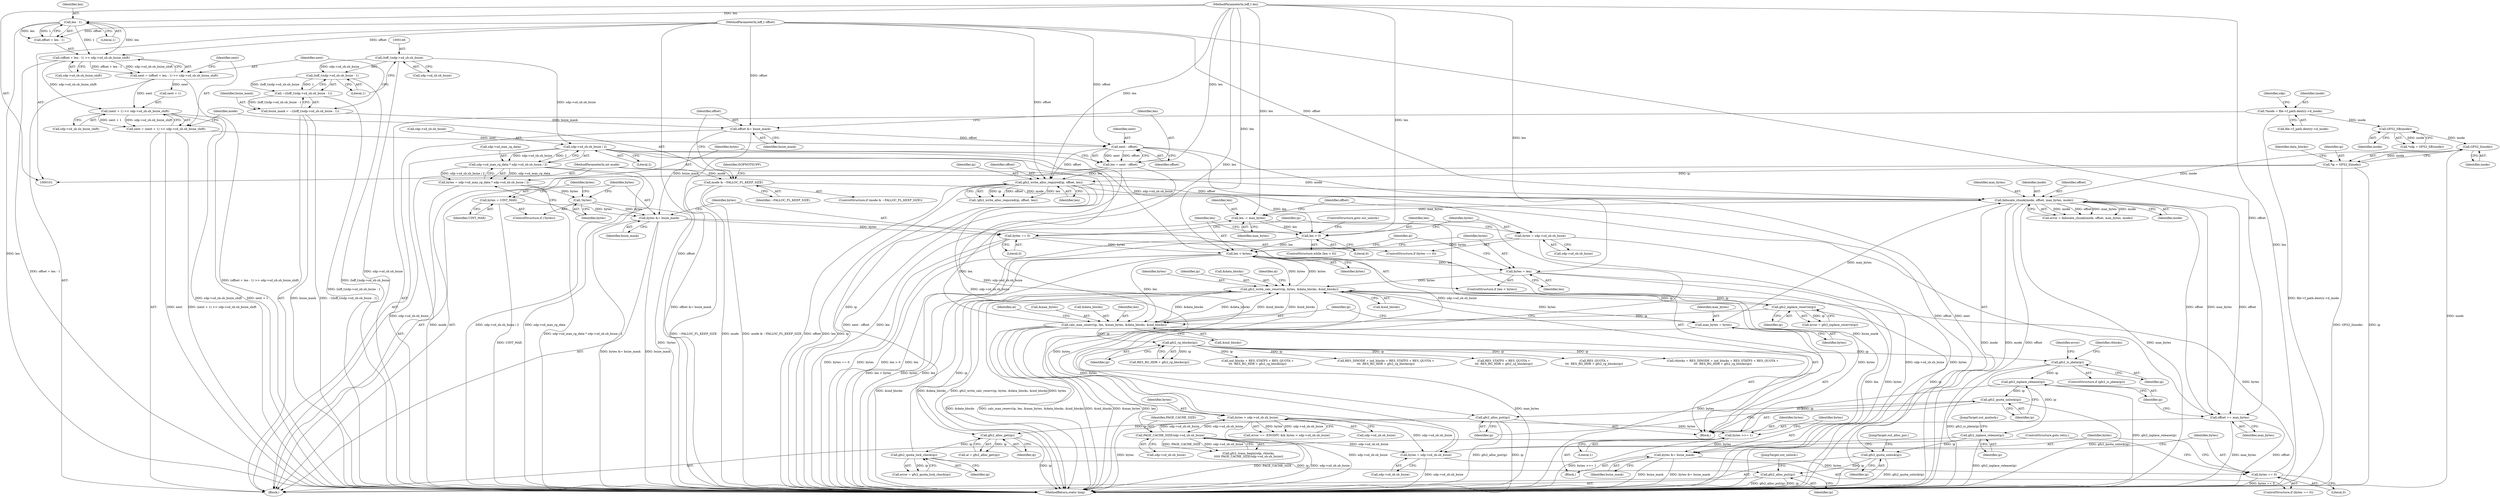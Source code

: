 digraph "0_linux_64dd153c83743af81f20924c6343652d731eeecb_2@pointer" {
"1000430" [label="(Call,gfs2_alloc_put(ip))"];
"1000427" [label="(Call,gfs2_quota_unlock(ip))"];
"1000303" [label="(Call,gfs2_inplace_reserve(ip))"];
"1000287" [label="(Call,gfs2_write_calc_reserv(ip, bytes, &data_blocks, &ind_blocks))"];
"1000281" [label="(Call,gfs2_quota_lock_check(ip))"];
"1000268" [label="(Call,gfs2_alloc_get(ip))"];
"1000420" [label="(Call,gfs2_alloc_put(ip))"];
"1000418" [label="(Call,gfs2_quota_unlock(ip))"];
"1000416" [label="(Call,gfs2_inplace_release(ip))"];
"1000375" [label="(Call,gfs2_is_jdata(ip))"];
"1000372" [label="(Call,gfs2_rg_blocks(ip))"];
"1000344" [label="(Call,calc_max_reserv(ip, len, &max_bytes, &data_blocks, &ind_blocks))"];
"1000260" [label="(Call,len < bytes)"];
"1000255" [label="(Call,len > 0)"];
"1000410" [label="(Call,len -= max_bytes)"];
"1000400" [label="(Call,fallocate_chunk(inode, offset, max_bytes, mode))"];
"1000125" [label="(Call,GFS2_I(inode))"];
"1000120" [label="(Call,GFS2_SB(inode))"];
"1000108" [label="(Call,*inode = file->f_path.dentry->d_inode)"];
"1000249" [label="(Call,gfs2_write_alloc_required(ip, offset, len))"];
"1000123" [label="(Call,*ip = GFS2_I(inode))"];
"1000190" [label="(Call,next - offset)"];
"1000167" [label="(Call,next = (next + 1) << sdp->sd_sb.sb_bsize_shift)"];
"1000169" [label="(Call,(next + 1) << sdp->sd_sb.sb_bsize_shift)"];
"1000154" [label="(Call,next = (offset + len - 1) >> sdp->sd_sb.sb_bsize_shift)"];
"1000156" [label="(Call,(offset + len - 1) >> sdp->sd_sb.sb_bsize_shift)"];
"1000104" [label="(MethodParameterIn,loff_t offset)"];
"1000159" [label="(Call,len - 1)"];
"1000105" [label="(MethodParameterIn,loff_t len)"];
"1000185" [label="(Call,offset &= bsize_mask)"];
"1000141" [label="(Call,bsize_mask = ~((loff_t)sdp->sd_sb.sb_bsize - 1))"];
"1000143" [label="(Call,~((loff_t)sdp->sd_sb.sb_bsize - 1))"];
"1000144" [label="(Call,(loff_t)sdp->sd_sb.sb_bsize - 1)"];
"1000145" [label="(Call,(loff_t)sdp->sd_sb.sb_bsize)"];
"1000188" [label="(Call,len = next - offset)"];
"1000413" [label="(Call,offset += max_bytes)"];
"1000341" [label="(Call,max_bytes = bytes)"];
"1000179" [label="(Call,mode & ~FALLOC_FL_KEEP_SIZE)"];
"1000103" [label="(MethodParameterIn,int mode)"];
"1000216" [label="(Call,bytes == 0)"];
"1000212" [label="(Call,bytes &= bsize_mask)"];
"1000209" [label="(Call,bytes = UINT_MAX)"];
"1000207" [label="(Call,!bytes)"];
"1000193" [label="(Call,bytes = sdp->sd_max_rg_data * sdp->sd_sb.sb_bsize / 2)"];
"1000195" [label="(Call,sdp->sd_max_rg_data * sdp->sd_sb.sb_bsize / 2)"];
"1000199" [label="(Call,sdp->sd_sb.sb_bsize / 2)"];
"1000219" [label="(Call,bytes = sdp->sd_sb.sb_bsize)"];
"1000332" [label="(Call,bytes = sdp->sd_sb.sb_bsize)"];
"1000314" [label="(Call,bytes > sdp->sd_sb.sb_bsize)"];
"1000388" [label="(Call,PAGE_CACHE_SIZE/sdp->sd_sb.sb_bsize)"];
"1000263" [label="(Call,bytes = len)"];
"1000329" [label="(Call,bytes == 0)"];
"1000325" [label="(Call,bytes &= bsize_mask)"];
"1000322" [label="(Call,bytes >>= 1)"];
"1000424" [label="(Call,gfs2_inplace_release(ip))"];
"1000254" [label="(ControlStructure,while (len > 0))"];
"1000269" [label="(Identifier,ip)"];
"1000355" [label="(Identifier,al)"];
"1000321" [label="(Block,)"];
"1000170" [label="(Call,next + 1)"];
"1000200" [label="(Call,sdp->sd_sb.sb_bsize)"];
"1000332" [label="(Call,bytes = sdp->sd_sb.sb_bsize)"];
"1000347" [label="(Call,&max_bytes)"];
"1000314" [label="(Call,bytes > sdp->sd_sb.sb_bsize)"];
"1000322" [label="(Call,bytes >>= 1)"];
"1000256" [label="(Identifier,len)"];
"1000118" [label="(Call,*sdp = GFS2_SB(inode))"];
"1000432" [label="(JumpTarget,out_unlock:)"];
"1000266" [label="(Call,al = gfs2_alloc_get(ip))"];
"1000152" [label="(Literal,1)"];
"1000147" [label="(Call,sdp->sd_sb.sb_bsize)"];
"1000207" [label="(Call,!bytes)"];
"1000108" [label="(Call,*inode = file->f_path.dentry->d_inode)"];
"1000249" [label="(Call,gfs2_write_alloc_required(ip, offset, len))"];
"1000262" [label="(Identifier,bytes)"];
"1000344" [label="(Call,calc_max_reserv(ip, len, &max_bytes, &data_blocks, &ind_blocks))"];
"1000404" [label="(Identifier,mode)"];
"1000210" [label="(Identifier,bytes)"];
"1000331" [label="(Literal,0)"];
"1000178" [label="(ControlStructure,if (mode & ~FALLOC_FL_KEEP_SIZE))"];
"1000413" [label="(Call,offset += max_bytes)"];
"1000199" [label="(Call,sdp->sd_sb.sb_bsize / 2)"];
"1000129" [label="(Identifier,data_blocks)"];
"1000289" [label="(Identifier,bytes)"];
"1000212" [label="(Call,bytes &= bsize_mask)"];
"1000188" [label="(Call,len = next - offset)"];
"1000410" [label="(Call,len -= max_bytes)"];
"1000123" [label="(Call,*ip = GFS2_I(inode))"];
"1000370" [label="(Call,RES_RG_HDR + gfs2_rg_blocks(ip))"];
"1000157" [label="(Call,offset + len - 1)"];
"1000161" [label="(Literal,1)"];
"1000228" [label="(Identifier,ip)"];
"1000259" [label="(ControlStructure,if (len < bytes))"];
"1000309" [label="(Call,error == -ENOSPC && bytes > sdp->sd_sb.sb_bsize)"];
"1000422" [label="(ControlStructure,goto out_unlock;)"];
"1000333" [label="(Identifier,bytes)"];
"1000120" [label="(Call,GFS2_SB(inode))"];
"1000124" [label="(Identifier,ip)"];
"1000257" [label="(Literal,0)"];
"1000424" [label="(Call,gfs2_inplace_release(ip))"];
"1000316" [label="(Call,sdp->sd_sb.sb_bsize)"];
"1000343" [label="(Identifier,bytes)"];
"1000292" [label="(Call,&ind_blocks)"];
"1000219" [label="(Call,bytes = sdp->sd_sb.sb_bsize)"];
"1000328" [label="(ControlStructure,if (bytes == 0))"];
"1000323" [label="(Identifier,bytes)"];
"1000195" [label="(Call,sdp->sd_max_rg_data * sdp->sd_sb.sb_bsize / 2)"];
"1000403" [label="(Identifier,max_bytes)"];
"1000179" [label="(Call,mode & ~FALLOC_FL_KEEP_SIZE)"];
"1000329" [label="(Call,bytes == 0)"];
"1000180" [label="(Identifier,mode)"];
"1000144" [label="(Call,(loff_t)sdp->sd_sb.sb_bsize - 1)"];
"1000446" [label="(MethodReturn,static long)"];
"1000125" [label="(Call,GFS2_I(inode))"];
"1000303" [label="(Call,gfs2_inplace_reserve(ip))"];
"1000173" [label="(Call,sdp->sd_sb.sb_bsize_shift)"];
"1000325" [label="(Call,bytes &= bsize_mask)"];
"1000398" [label="(Call,error = fallocate_chunk(inode, offset, max_bytes, mode))"];
"1000205" [label="(Literal,2)"];
"1000419" [label="(Identifier,ip)"];
"1000287" [label="(Call,gfs2_write_calc_reserv(ip, bytes, &data_blocks, &ind_blocks))"];
"1000429" [label="(JumpTarget,out_alloc_put:)"];
"1000264" [label="(Identifier,bytes)"];
"1000190" [label="(Call,next - offset)"];
"1000334" [label="(Call,sdp->sd_sb.sb_bsize)"];
"1000261" [label="(Identifier,len)"];
"1000162" [label="(Call,sdp->sd_sb.sb_bsize_shift)"];
"1000304" [label="(Identifier,ip)"];
"1000143" [label="(Call,~((loff_t)sdp->sd_sb.sb_bsize - 1))"];
"1000216" [label="(Call,bytes == 0)"];
"1000430" [label="(Call,gfs2_alloc_put(ip))"];
"1000184" [label="(Identifier,EOPNOTSUPP)"];
"1000141" [label="(Call,bsize_mask = ~((loff_t)sdp->sd_sb.sb_bsize - 1))"];
"1000250" [label="(Identifier,ip)"];
"1000376" [label="(Identifier,ip)"];
"1000268" [label="(Call,gfs2_alloc_get(ip))"];
"1000191" [label="(Identifier,next)"];
"1000106" [label="(Block,)"];
"1000301" [label="(Call,error = gfs2_inplace_reserve(ip))"];
"1000389" [label="(Identifier,PAGE_CACHE_SIZE)"];
"1000260" [label="(Call,len < bytes)"];
"1000345" [label="(Identifier,ip)"];
"1000288" [label="(Identifier,ip)"];
"1000251" [label="(Identifier,offset)"];
"1000414" [label="(Identifier,offset)"];
"1000126" [label="(Identifier,inode)"];
"1000324" [label="(Literal,1)"];
"1000375" [label="(Call,gfs2_is_jdata(ip))"];
"1000192" [label="(Identifier,offset)"];
"1000213" [label="(Identifier,bytes)"];
"1000385" [label="(Call,gfs2_trans_begin(sdp, rblocks,\n\t\t\t\t\t PAGE_CACHE_SIZE/sdp->sd_sb.sb_bsize))"];
"1000426" [label="(JumpTarget,out_qunlock:)"];
"1000418" [label="(Call,gfs2_quota_unlock(ip))"];
"1000364" [label="(Call,ind_blocks + RES_STATFS + RES_QUOTA +\n\t\t\t  RES_RG_HDR + gfs2_rg_blocks(ip))"];
"1000154" [label="(Call,next = (offset + len - 1) >> sdp->sd_sb.sb_bsize_shift)"];
"1000103" [label="(MethodParameterIn,int mode)"];
"1000186" [label="(Identifier,offset)"];
"1000109" [label="(Identifier,inode)"];
"1000208" [label="(Identifier,bytes)"];
"1000110" [label="(Call,file->f_path.dentry->d_inode)"];
"1000362" [label="(Call,RES_DINODE + ind_blocks + RES_STATFS + RES_QUOTA +\n\t\t\t  RES_RG_HDR + gfs2_rg_blocks(ip))"];
"1000400" [label="(Call,fallocate_chunk(inode, offset, max_bytes, mode))"];
"1000193" [label="(Call,bytes = sdp->sd_max_rg_data * sdp->sd_sb.sb_bsize / 2)"];
"1000366" [label="(Call,RES_STATFS + RES_QUOTA +\n\t\t\t  RES_RG_HDR + gfs2_rg_blocks(ip))"];
"1000315" [label="(Identifier,bytes)"];
"1000215" [label="(ControlStructure,if (bytes == 0))"];
"1000330" [label="(Identifier,bytes)"];
"1000411" [label="(Identifier,len)"];
"1000326" [label="(Identifier,bytes)"];
"1000267" [label="(Identifier,al)"];
"1000368" [label="(Call,RES_QUOTA +\n\t\t\t  RES_RG_HDR + gfs2_rg_blocks(ip))"];
"1000339" [label="(ControlStructure,goto retry;)"];
"1000167" [label="(Call,next = (next + 1) << sdp->sd_sb.sb_bsize_shift)"];
"1000121" [label="(Identifier,inode)"];
"1000217" [label="(Identifier,bytes)"];
"1000351" [label="(Call,&ind_blocks)"];
"1000185" [label="(Call,offset &= bsize_mask)"];
"1000412" [label="(Identifier,max_bytes)"];
"1000417" [label="(Identifier,ip)"];
"1000360" [label="(Call,rblocks = RES_DINODE + ind_blocks + RES_STATFS + RES_QUOTA +\n\t\t\t  RES_RG_HDR + gfs2_rg_blocks(ip))"];
"1000265" [label="(Identifier,len)"];
"1000420" [label="(Call,gfs2_alloc_put(ip))"];
"1000155" [label="(Identifier,next)"];
"1000341" [label="(Call,max_bytes = bytes)"];
"1000431" [label="(Identifier,ip)"];
"1000384" [label="(Identifier,error)"];
"1000220" [label="(Identifier,bytes)"];
"1000189" [label="(Identifier,len)"];
"1000168" [label="(Identifier,next)"];
"1000390" [label="(Call,sdp->sd_sb.sb_bsize)"];
"1000258" [label="(Block,)"];
"1000290" [label="(Call,&data_blocks)"];
"1000349" [label="(Call,&data_blocks)"];
"1000346" [label="(Identifier,len)"];
"1000281" [label="(Call,gfs2_quota_lock_check(ip))"];
"1000428" [label="(Identifier,ip)"];
"1000401" [label="(Identifier,inode)"];
"1000373" [label="(Identifier,ip)"];
"1000169" [label="(Call,(next + 1) << sdp->sd_sb.sb_bsize_shift)"];
"1000296" [label="(Identifier,al)"];
"1000263" [label="(Call,bytes = len)"];
"1000415" [label="(Identifier,max_bytes)"];
"1000194" [label="(Identifier,bytes)"];
"1000388" [label="(Call,PAGE_CACHE_SIZE/sdp->sd_sb.sb_bsize)"];
"1000218" [label="(Literal,0)"];
"1000214" [label="(Identifier,bsize_mask)"];
"1000327" [label="(Identifier,bsize_mask)"];
"1000206" [label="(ControlStructure,if (!bytes))"];
"1000160" [label="(Identifier,len)"];
"1000187" [label="(Identifier,bsize_mask)"];
"1000248" [label="(Call,!gfs2_write_alloc_required(ip, offset, len))"];
"1000252" [label="(Identifier,len)"];
"1000279" [label="(Call,error = gfs2_quota_lock_check(ip))"];
"1000221" [label="(Call,sdp->sd_sb.sb_bsize)"];
"1000427" [label="(Call,gfs2_quota_unlock(ip))"];
"1000209" [label="(Call,bytes = UINT_MAX)"];
"1000425" [label="(Identifier,ip)"];
"1000342" [label="(Identifier,max_bytes)"];
"1000181" [label="(Identifier,~FALLOC_FL_KEEP_SIZE)"];
"1000374" [label="(ControlStructure,if (gfs2_is_jdata(ip)))"];
"1000372" [label="(Call,gfs2_rg_blocks(ip))"];
"1000416" [label="(Call,gfs2_inplace_release(ip))"];
"1000402" [label="(Identifier,offset)"];
"1000142" [label="(Identifier,bsize_mask)"];
"1000282" [label="(Identifier,ip)"];
"1000105" [label="(MethodParameterIn,loff_t len)"];
"1000104" [label="(MethodParameterIn,loff_t offset)"];
"1000156" [label="(Call,(offset + len - 1) >> sdp->sd_sb.sb_bsize_shift)"];
"1000378" [label="(Identifier,rblocks)"];
"1000421" [label="(Identifier,ip)"];
"1000196" [label="(Call,sdp->sd_max_rg_data)"];
"1000255" [label="(Call,len > 0)"];
"1000159" [label="(Call,len - 1)"];
"1000119" [label="(Identifier,sdp)"];
"1000211" [label="(Identifier,UINT_MAX)"];
"1000145" [label="(Call,(loff_t)sdp->sd_sb.sb_bsize)"];
"1000430" -> "1000106"  [label="AST: "];
"1000430" -> "1000431"  [label="CFG: "];
"1000431" -> "1000430"  [label="AST: "];
"1000432" -> "1000430"  [label="CFG: "];
"1000430" -> "1000446"  [label="DDG: ip"];
"1000430" -> "1000446"  [label="DDG: gfs2_alloc_put(ip)"];
"1000427" -> "1000430"  [label="DDG: ip"];
"1000281" -> "1000430"  [label="DDG: ip"];
"1000427" -> "1000106"  [label="AST: "];
"1000427" -> "1000428"  [label="CFG: "];
"1000428" -> "1000427"  [label="AST: "];
"1000429" -> "1000427"  [label="CFG: "];
"1000427" -> "1000446"  [label="DDG: gfs2_quota_unlock(ip)"];
"1000303" -> "1000427"  [label="DDG: ip"];
"1000424" -> "1000427"  [label="DDG: ip"];
"1000303" -> "1000301"  [label="AST: "];
"1000303" -> "1000304"  [label="CFG: "];
"1000304" -> "1000303"  [label="AST: "];
"1000301" -> "1000303"  [label="CFG: "];
"1000303" -> "1000287"  [label="DDG: ip"];
"1000303" -> "1000301"  [label="DDG: ip"];
"1000287" -> "1000303"  [label="DDG: ip"];
"1000303" -> "1000344"  [label="DDG: ip"];
"1000287" -> "1000258"  [label="AST: "];
"1000287" -> "1000292"  [label="CFG: "];
"1000288" -> "1000287"  [label="AST: "];
"1000289" -> "1000287"  [label="AST: "];
"1000290" -> "1000287"  [label="AST: "];
"1000292" -> "1000287"  [label="AST: "];
"1000296" -> "1000287"  [label="CFG: "];
"1000287" -> "1000446"  [label="DDG: &ind_blocks"];
"1000287" -> "1000446"  [label="DDG: &data_blocks"];
"1000287" -> "1000446"  [label="DDG: gfs2_write_calc_reserv(ip, bytes, &data_blocks, &ind_blocks)"];
"1000287" -> "1000446"  [label="DDG: bytes"];
"1000287" -> "1000260"  [label="DDG: bytes"];
"1000281" -> "1000287"  [label="DDG: ip"];
"1000332" -> "1000287"  [label="DDG: bytes"];
"1000263" -> "1000287"  [label="DDG: bytes"];
"1000329" -> "1000287"  [label="DDG: bytes"];
"1000260" -> "1000287"  [label="DDG: bytes"];
"1000344" -> "1000287"  [label="DDG: &data_blocks"];
"1000344" -> "1000287"  [label="DDG: &ind_blocks"];
"1000287" -> "1000314"  [label="DDG: bytes"];
"1000287" -> "1000322"  [label="DDG: bytes"];
"1000287" -> "1000341"  [label="DDG: bytes"];
"1000287" -> "1000344"  [label="DDG: &data_blocks"];
"1000287" -> "1000344"  [label="DDG: &ind_blocks"];
"1000281" -> "1000279"  [label="AST: "];
"1000281" -> "1000282"  [label="CFG: "];
"1000282" -> "1000281"  [label="AST: "];
"1000279" -> "1000281"  [label="CFG: "];
"1000281" -> "1000279"  [label="DDG: ip"];
"1000268" -> "1000281"  [label="DDG: ip"];
"1000268" -> "1000266"  [label="AST: "];
"1000268" -> "1000269"  [label="CFG: "];
"1000269" -> "1000268"  [label="AST: "];
"1000266" -> "1000268"  [label="CFG: "];
"1000268" -> "1000446"  [label="DDG: ip"];
"1000268" -> "1000266"  [label="DDG: ip"];
"1000420" -> "1000268"  [label="DDG: ip"];
"1000249" -> "1000268"  [label="DDG: ip"];
"1000420" -> "1000258"  [label="AST: "];
"1000420" -> "1000421"  [label="CFG: "];
"1000421" -> "1000420"  [label="AST: "];
"1000256" -> "1000420"  [label="CFG: "];
"1000420" -> "1000446"  [label="DDG: gfs2_alloc_put(ip)"];
"1000420" -> "1000446"  [label="DDG: ip"];
"1000418" -> "1000420"  [label="DDG: ip"];
"1000418" -> "1000258"  [label="AST: "];
"1000418" -> "1000419"  [label="CFG: "];
"1000419" -> "1000418"  [label="AST: "];
"1000421" -> "1000418"  [label="CFG: "];
"1000418" -> "1000446"  [label="DDG: gfs2_quota_unlock(ip)"];
"1000416" -> "1000418"  [label="DDG: ip"];
"1000416" -> "1000258"  [label="AST: "];
"1000416" -> "1000417"  [label="CFG: "];
"1000417" -> "1000416"  [label="AST: "];
"1000419" -> "1000416"  [label="CFG: "];
"1000416" -> "1000446"  [label="DDG: gfs2_inplace_release(ip)"];
"1000375" -> "1000416"  [label="DDG: ip"];
"1000375" -> "1000374"  [label="AST: "];
"1000375" -> "1000376"  [label="CFG: "];
"1000376" -> "1000375"  [label="AST: "];
"1000378" -> "1000375"  [label="CFG: "];
"1000384" -> "1000375"  [label="CFG: "];
"1000375" -> "1000446"  [label="DDG: gfs2_is_jdata(ip)"];
"1000372" -> "1000375"  [label="DDG: ip"];
"1000375" -> "1000424"  [label="DDG: ip"];
"1000372" -> "1000370"  [label="AST: "];
"1000372" -> "1000373"  [label="CFG: "];
"1000373" -> "1000372"  [label="AST: "];
"1000370" -> "1000372"  [label="CFG: "];
"1000372" -> "1000360"  [label="DDG: ip"];
"1000372" -> "1000362"  [label="DDG: ip"];
"1000372" -> "1000364"  [label="DDG: ip"];
"1000372" -> "1000366"  [label="DDG: ip"];
"1000372" -> "1000368"  [label="DDG: ip"];
"1000372" -> "1000370"  [label="DDG: ip"];
"1000344" -> "1000372"  [label="DDG: ip"];
"1000344" -> "1000258"  [label="AST: "];
"1000344" -> "1000351"  [label="CFG: "];
"1000345" -> "1000344"  [label="AST: "];
"1000346" -> "1000344"  [label="AST: "];
"1000347" -> "1000344"  [label="AST: "];
"1000349" -> "1000344"  [label="AST: "];
"1000351" -> "1000344"  [label="AST: "];
"1000355" -> "1000344"  [label="CFG: "];
"1000344" -> "1000446"  [label="DDG: &data_blocks"];
"1000344" -> "1000446"  [label="DDG: calc_max_reserv(ip, len, &max_bytes, &data_blocks, &ind_blocks)"];
"1000344" -> "1000446"  [label="DDG: &ind_blocks"];
"1000344" -> "1000446"  [label="DDG: &max_bytes"];
"1000344" -> "1000446"  [label="DDG: len"];
"1000260" -> "1000344"  [label="DDG: len"];
"1000105" -> "1000344"  [label="DDG: len"];
"1000344" -> "1000410"  [label="DDG: len"];
"1000260" -> "1000259"  [label="AST: "];
"1000260" -> "1000262"  [label="CFG: "];
"1000261" -> "1000260"  [label="AST: "];
"1000262" -> "1000260"  [label="AST: "];
"1000264" -> "1000260"  [label="CFG: "];
"1000267" -> "1000260"  [label="CFG: "];
"1000260" -> "1000446"  [label="DDG: len < bytes"];
"1000260" -> "1000446"  [label="DDG: bytes"];
"1000260" -> "1000446"  [label="DDG: len"];
"1000255" -> "1000260"  [label="DDG: len"];
"1000105" -> "1000260"  [label="DDG: len"];
"1000216" -> "1000260"  [label="DDG: bytes"];
"1000219" -> "1000260"  [label="DDG: bytes"];
"1000260" -> "1000263"  [label="DDG: len"];
"1000255" -> "1000254"  [label="AST: "];
"1000255" -> "1000257"  [label="CFG: "];
"1000256" -> "1000255"  [label="AST: "];
"1000257" -> "1000255"  [label="AST: "];
"1000261" -> "1000255"  [label="CFG: "];
"1000422" -> "1000255"  [label="CFG: "];
"1000255" -> "1000446"  [label="DDG: len > 0"];
"1000255" -> "1000446"  [label="DDG: len"];
"1000410" -> "1000255"  [label="DDG: len"];
"1000249" -> "1000255"  [label="DDG: len"];
"1000105" -> "1000255"  [label="DDG: len"];
"1000410" -> "1000258"  [label="AST: "];
"1000410" -> "1000412"  [label="CFG: "];
"1000411" -> "1000410"  [label="AST: "];
"1000412" -> "1000410"  [label="AST: "];
"1000414" -> "1000410"  [label="CFG: "];
"1000400" -> "1000410"  [label="DDG: max_bytes"];
"1000105" -> "1000410"  [label="DDG: len"];
"1000400" -> "1000398"  [label="AST: "];
"1000400" -> "1000404"  [label="CFG: "];
"1000401" -> "1000400"  [label="AST: "];
"1000402" -> "1000400"  [label="AST: "];
"1000403" -> "1000400"  [label="AST: "];
"1000404" -> "1000400"  [label="AST: "];
"1000398" -> "1000400"  [label="CFG: "];
"1000400" -> "1000446"  [label="DDG: inode"];
"1000400" -> "1000446"  [label="DDG: mode"];
"1000400" -> "1000446"  [label="DDG: offset"];
"1000400" -> "1000446"  [label="DDG: max_bytes"];
"1000400" -> "1000398"  [label="DDG: inode"];
"1000400" -> "1000398"  [label="DDG: offset"];
"1000400" -> "1000398"  [label="DDG: max_bytes"];
"1000400" -> "1000398"  [label="DDG: mode"];
"1000125" -> "1000400"  [label="DDG: inode"];
"1000249" -> "1000400"  [label="DDG: offset"];
"1000413" -> "1000400"  [label="DDG: offset"];
"1000104" -> "1000400"  [label="DDG: offset"];
"1000341" -> "1000400"  [label="DDG: max_bytes"];
"1000179" -> "1000400"  [label="DDG: mode"];
"1000103" -> "1000400"  [label="DDG: mode"];
"1000400" -> "1000413"  [label="DDG: max_bytes"];
"1000400" -> "1000413"  [label="DDG: offset"];
"1000125" -> "1000123"  [label="AST: "];
"1000125" -> "1000126"  [label="CFG: "];
"1000126" -> "1000125"  [label="AST: "];
"1000123" -> "1000125"  [label="CFG: "];
"1000125" -> "1000446"  [label="DDG: inode"];
"1000125" -> "1000123"  [label="DDG: inode"];
"1000120" -> "1000125"  [label="DDG: inode"];
"1000120" -> "1000118"  [label="AST: "];
"1000120" -> "1000121"  [label="CFG: "];
"1000121" -> "1000120"  [label="AST: "];
"1000118" -> "1000120"  [label="CFG: "];
"1000120" -> "1000118"  [label="DDG: inode"];
"1000108" -> "1000120"  [label="DDG: inode"];
"1000108" -> "1000106"  [label="AST: "];
"1000108" -> "1000110"  [label="CFG: "];
"1000109" -> "1000108"  [label="AST: "];
"1000110" -> "1000108"  [label="AST: "];
"1000119" -> "1000108"  [label="CFG: "];
"1000108" -> "1000446"  [label="DDG: file->f_path.dentry->d_inode"];
"1000249" -> "1000248"  [label="AST: "];
"1000249" -> "1000252"  [label="CFG: "];
"1000250" -> "1000249"  [label="AST: "];
"1000251" -> "1000249"  [label="AST: "];
"1000252" -> "1000249"  [label="AST: "];
"1000248" -> "1000249"  [label="CFG: "];
"1000249" -> "1000446"  [label="DDG: offset"];
"1000249" -> "1000446"  [label="DDG: len"];
"1000249" -> "1000446"  [label="DDG: ip"];
"1000249" -> "1000248"  [label="DDG: ip"];
"1000249" -> "1000248"  [label="DDG: offset"];
"1000249" -> "1000248"  [label="DDG: len"];
"1000123" -> "1000249"  [label="DDG: ip"];
"1000190" -> "1000249"  [label="DDG: offset"];
"1000104" -> "1000249"  [label="DDG: offset"];
"1000188" -> "1000249"  [label="DDG: len"];
"1000105" -> "1000249"  [label="DDG: len"];
"1000123" -> "1000106"  [label="AST: "];
"1000124" -> "1000123"  [label="AST: "];
"1000129" -> "1000123"  [label="CFG: "];
"1000123" -> "1000446"  [label="DDG: GFS2_I(inode)"];
"1000123" -> "1000446"  [label="DDG: ip"];
"1000190" -> "1000188"  [label="AST: "];
"1000190" -> "1000192"  [label="CFG: "];
"1000191" -> "1000190"  [label="AST: "];
"1000192" -> "1000190"  [label="AST: "];
"1000188" -> "1000190"  [label="CFG: "];
"1000190" -> "1000446"  [label="DDG: next"];
"1000190" -> "1000446"  [label="DDG: offset"];
"1000190" -> "1000188"  [label="DDG: next"];
"1000190" -> "1000188"  [label="DDG: offset"];
"1000167" -> "1000190"  [label="DDG: next"];
"1000185" -> "1000190"  [label="DDG: offset"];
"1000104" -> "1000190"  [label="DDG: offset"];
"1000167" -> "1000106"  [label="AST: "];
"1000167" -> "1000169"  [label="CFG: "];
"1000168" -> "1000167"  [label="AST: "];
"1000169" -> "1000167"  [label="AST: "];
"1000180" -> "1000167"  [label="CFG: "];
"1000167" -> "1000446"  [label="DDG: next"];
"1000167" -> "1000446"  [label="DDG: (next + 1) << sdp->sd_sb.sb_bsize_shift"];
"1000169" -> "1000167"  [label="DDG: next + 1"];
"1000169" -> "1000167"  [label="DDG: sdp->sd_sb.sb_bsize_shift"];
"1000169" -> "1000173"  [label="CFG: "];
"1000170" -> "1000169"  [label="AST: "];
"1000173" -> "1000169"  [label="AST: "];
"1000169" -> "1000446"  [label="DDG: sdp->sd_sb.sb_bsize_shift"];
"1000169" -> "1000446"  [label="DDG: next + 1"];
"1000154" -> "1000169"  [label="DDG: next"];
"1000156" -> "1000169"  [label="DDG: sdp->sd_sb.sb_bsize_shift"];
"1000154" -> "1000106"  [label="AST: "];
"1000154" -> "1000156"  [label="CFG: "];
"1000155" -> "1000154"  [label="AST: "];
"1000156" -> "1000154"  [label="AST: "];
"1000168" -> "1000154"  [label="CFG: "];
"1000154" -> "1000446"  [label="DDG: (offset + len - 1) >> sdp->sd_sb.sb_bsize_shift"];
"1000156" -> "1000154"  [label="DDG: offset + len - 1"];
"1000156" -> "1000154"  [label="DDG: sdp->sd_sb.sb_bsize_shift"];
"1000154" -> "1000170"  [label="DDG: next"];
"1000156" -> "1000162"  [label="CFG: "];
"1000157" -> "1000156"  [label="AST: "];
"1000162" -> "1000156"  [label="AST: "];
"1000156" -> "1000446"  [label="DDG: offset + len - 1"];
"1000104" -> "1000156"  [label="DDG: offset"];
"1000159" -> "1000156"  [label="DDG: len"];
"1000159" -> "1000156"  [label="DDG: 1"];
"1000104" -> "1000101"  [label="AST: "];
"1000104" -> "1000446"  [label="DDG: offset"];
"1000104" -> "1000157"  [label="DDG: offset"];
"1000104" -> "1000185"  [label="DDG: offset"];
"1000104" -> "1000413"  [label="DDG: offset"];
"1000159" -> "1000157"  [label="AST: "];
"1000159" -> "1000161"  [label="CFG: "];
"1000160" -> "1000159"  [label="AST: "];
"1000161" -> "1000159"  [label="AST: "];
"1000157" -> "1000159"  [label="CFG: "];
"1000159" -> "1000446"  [label="DDG: len"];
"1000159" -> "1000157"  [label="DDG: len"];
"1000159" -> "1000157"  [label="DDG: 1"];
"1000105" -> "1000159"  [label="DDG: len"];
"1000105" -> "1000101"  [label="AST: "];
"1000105" -> "1000446"  [label="DDG: len"];
"1000105" -> "1000188"  [label="DDG: len"];
"1000105" -> "1000263"  [label="DDG: len"];
"1000185" -> "1000106"  [label="AST: "];
"1000185" -> "1000187"  [label="CFG: "];
"1000186" -> "1000185"  [label="AST: "];
"1000187" -> "1000185"  [label="AST: "];
"1000189" -> "1000185"  [label="CFG: "];
"1000185" -> "1000446"  [label="DDG: offset &= bsize_mask"];
"1000141" -> "1000185"  [label="DDG: bsize_mask"];
"1000185" -> "1000212"  [label="DDG: bsize_mask"];
"1000141" -> "1000106"  [label="AST: "];
"1000141" -> "1000143"  [label="CFG: "];
"1000142" -> "1000141"  [label="AST: "];
"1000143" -> "1000141"  [label="AST: "];
"1000155" -> "1000141"  [label="CFG: "];
"1000141" -> "1000446"  [label="DDG: bsize_mask"];
"1000141" -> "1000446"  [label="DDG: ~((loff_t)sdp->sd_sb.sb_bsize - 1)"];
"1000143" -> "1000141"  [label="DDG: (loff_t)sdp->sd_sb.sb_bsize - 1"];
"1000143" -> "1000144"  [label="CFG: "];
"1000144" -> "1000143"  [label="AST: "];
"1000143" -> "1000446"  [label="DDG: (loff_t)sdp->sd_sb.sb_bsize - 1"];
"1000144" -> "1000143"  [label="DDG: (loff_t)sdp->sd_sb.sb_bsize"];
"1000144" -> "1000143"  [label="DDG: 1"];
"1000144" -> "1000152"  [label="CFG: "];
"1000145" -> "1000144"  [label="AST: "];
"1000152" -> "1000144"  [label="AST: "];
"1000144" -> "1000446"  [label="DDG: (loff_t)sdp->sd_sb.sb_bsize"];
"1000145" -> "1000144"  [label="DDG: sdp->sd_sb.sb_bsize"];
"1000145" -> "1000147"  [label="CFG: "];
"1000146" -> "1000145"  [label="AST: "];
"1000147" -> "1000145"  [label="AST: "];
"1000152" -> "1000145"  [label="CFG: "];
"1000145" -> "1000446"  [label="DDG: sdp->sd_sb.sb_bsize"];
"1000145" -> "1000199"  [label="DDG: sdp->sd_sb.sb_bsize"];
"1000188" -> "1000106"  [label="AST: "];
"1000189" -> "1000188"  [label="AST: "];
"1000194" -> "1000188"  [label="CFG: "];
"1000188" -> "1000446"  [label="DDG: next - offset"];
"1000188" -> "1000446"  [label="DDG: len"];
"1000413" -> "1000258"  [label="AST: "];
"1000413" -> "1000415"  [label="CFG: "];
"1000414" -> "1000413"  [label="AST: "];
"1000415" -> "1000413"  [label="AST: "];
"1000417" -> "1000413"  [label="CFG: "];
"1000413" -> "1000446"  [label="DDG: offset"];
"1000413" -> "1000446"  [label="DDG: max_bytes"];
"1000341" -> "1000258"  [label="AST: "];
"1000341" -> "1000343"  [label="CFG: "];
"1000342" -> "1000341"  [label="AST: "];
"1000343" -> "1000341"  [label="AST: "];
"1000345" -> "1000341"  [label="CFG: "];
"1000341" -> "1000446"  [label="DDG: bytes"];
"1000341" -> "1000446"  [label="DDG: max_bytes"];
"1000179" -> "1000178"  [label="AST: "];
"1000179" -> "1000181"  [label="CFG: "];
"1000180" -> "1000179"  [label="AST: "];
"1000181" -> "1000179"  [label="AST: "];
"1000184" -> "1000179"  [label="CFG: "];
"1000186" -> "1000179"  [label="CFG: "];
"1000179" -> "1000446"  [label="DDG: mode & ~FALLOC_FL_KEEP_SIZE"];
"1000179" -> "1000446"  [label="DDG: ~FALLOC_FL_KEEP_SIZE"];
"1000179" -> "1000446"  [label="DDG: mode"];
"1000103" -> "1000179"  [label="DDG: mode"];
"1000103" -> "1000101"  [label="AST: "];
"1000103" -> "1000446"  [label="DDG: mode"];
"1000216" -> "1000215"  [label="AST: "];
"1000216" -> "1000218"  [label="CFG: "];
"1000217" -> "1000216"  [label="AST: "];
"1000218" -> "1000216"  [label="AST: "];
"1000220" -> "1000216"  [label="CFG: "];
"1000228" -> "1000216"  [label="CFG: "];
"1000216" -> "1000446"  [label="DDG: bytes == 0"];
"1000216" -> "1000446"  [label="DDG: bytes"];
"1000212" -> "1000216"  [label="DDG: bytes"];
"1000212" -> "1000106"  [label="AST: "];
"1000212" -> "1000214"  [label="CFG: "];
"1000213" -> "1000212"  [label="AST: "];
"1000214" -> "1000212"  [label="AST: "];
"1000217" -> "1000212"  [label="CFG: "];
"1000212" -> "1000446"  [label="DDG: bsize_mask"];
"1000212" -> "1000446"  [label="DDG: bytes &= bsize_mask"];
"1000209" -> "1000212"  [label="DDG: bytes"];
"1000207" -> "1000212"  [label="DDG: bytes"];
"1000212" -> "1000325"  [label="DDG: bsize_mask"];
"1000209" -> "1000206"  [label="AST: "];
"1000209" -> "1000211"  [label="CFG: "];
"1000210" -> "1000209"  [label="AST: "];
"1000211" -> "1000209"  [label="AST: "];
"1000213" -> "1000209"  [label="CFG: "];
"1000209" -> "1000446"  [label="DDG: UINT_MAX"];
"1000207" -> "1000206"  [label="AST: "];
"1000207" -> "1000208"  [label="CFG: "];
"1000208" -> "1000207"  [label="AST: "];
"1000210" -> "1000207"  [label="CFG: "];
"1000213" -> "1000207"  [label="CFG: "];
"1000207" -> "1000446"  [label="DDG: !bytes"];
"1000193" -> "1000207"  [label="DDG: bytes"];
"1000193" -> "1000106"  [label="AST: "];
"1000193" -> "1000195"  [label="CFG: "];
"1000194" -> "1000193"  [label="AST: "];
"1000195" -> "1000193"  [label="AST: "];
"1000208" -> "1000193"  [label="CFG: "];
"1000193" -> "1000446"  [label="DDG: sdp->sd_max_rg_data * sdp->sd_sb.sb_bsize / 2"];
"1000195" -> "1000193"  [label="DDG: sdp->sd_max_rg_data"];
"1000195" -> "1000193"  [label="DDG: sdp->sd_sb.sb_bsize / 2"];
"1000195" -> "1000199"  [label="CFG: "];
"1000196" -> "1000195"  [label="AST: "];
"1000199" -> "1000195"  [label="AST: "];
"1000195" -> "1000446"  [label="DDG: sdp->sd_sb.sb_bsize / 2"];
"1000195" -> "1000446"  [label="DDG: sdp->sd_max_rg_data"];
"1000199" -> "1000195"  [label="DDG: sdp->sd_sb.sb_bsize"];
"1000199" -> "1000195"  [label="DDG: 2"];
"1000199" -> "1000205"  [label="CFG: "];
"1000200" -> "1000199"  [label="AST: "];
"1000205" -> "1000199"  [label="AST: "];
"1000199" -> "1000446"  [label="DDG: sdp->sd_sb.sb_bsize"];
"1000199" -> "1000219"  [label="DDG: sdp->sd_sb.sb_bsize"];
"1000199" -> "1000314"  [label="DDG: sdp->sd_sb.sb_bsize"];
"1000199" -> "1000332"  [label="DDG: sdp->sd_sb.sb_bsize"];
"1000199" -> "1000388"  [label="DDG: sdp->sd_sb.sb_bsize"];
"1000219" -> "1000215"  [label="AST: "];
"1000219" -> "1000221"  [label="CFG: "];
"1000220" -> "1000219"  [label="AST: "];
"1000221" -> "1000219"  [label="AST: "];
"1000228" -> "1000219"  [label="CFG: "];
"1000219" -> "1000446"  [label="DDG: sdp->sd_sb.sb_bsize"];
"1000219" -> "1000446"  [label="DDG: bytes"];
"1000332" -> "1000328"  [label="AST: "];
"1000332" -> "1000334"  [label="CFG: "];
"1000333" -> "1000332"  [label="AST: "];
"1000334" -> "1000332"  [label="AST: "];
"1000339" -> "1000332"  [label="CFG: "];
"1000332" -> "1000446"  [label="DDG: sdp->sd_sb.sb_bsize"];
"1000314" -> "1000332"  [label="DDG: sdp->sd_sb.sb_bsize"];
"1000388" -> "1000332"  [label="DDG: sdp->sd_sb.sb_bsize"];
"1000314" -> "1000309"  [label="AST: "];
"1000314" -> "1000316"  [label="CFG: "];
"1000315" -> "1000314"  [label="AST: "];
"1000316" -> "1000314"  [label="AST: "];
"1000309" -> "1000314"  [label="CFG: "];
"1000314" -> "1000446"  [label="DDG: bytes"];
"1000314" -> "1000446"  [label="DDG: sdp->sd_sb.sb_bsize"];
"1000314" -> "1000309"  [label="DDG: bytes"];
"1000314" -> "1000309"  [label="DDG: sdp->sd_sb.sb_bsize"];
"1000388" -> "1000314"  [label="DDG: sdp->sd_sb.sb_bsize"];
"1000314" -> "1000322"  [label="DDG: bytes"];
"1000314" -> "1000388"  [label="DDG: sdp->sd_sb.sb_bsize"];
"1000388" -> "1000385"  [label="AST: "];
"1000388" -> "1000390"  [label="CFG: "];
"1000389" -> "1000388"  [label="AST: "];
"1000390" -> "1000388"  [label="AST: "];
"1000385" -> "1000388"  [label="CFG: "];
"1000388" -> "1000446"  [label="DDG: PAGE_CACHE_SIZE"];
"1000388" -> "1000446"  [label="DDG: sdp->sd_sb.sb_bsize"];
"1000388" -> "1000385"  [label="DDG: PAGE_CACHE_SIZE"];
"1000388" -> "1000385"  [label="DDG: sdp->sd_sb.sb_bsize"];
"1000263" -> "1000259"  [label="AST: "];
"1000263" -> "1000265"  [label="CFG: "];
"1000264" -> "1000263"  [label="AST: "];
"1000265" -> "1000263"  [label="AST: "];
"1000267" -> "1000263"  [label="CFG: "];
"1000263" -> "1000446"  [label="DDG: len"];
"1000263" -> "1000446"  [label="DDG: bytes"];
"1000329" -> "1000328"  [label="AST: "];
"1000329" -> "1000331"  [label="CFG: "];
"1000330" -> "1000329"  [label="AST: "];
"1000331" -> "1000329"  [label="AST: "];
"1000333" -> "1000329"  [label="CFG: "];
"1000339" -> "1000329"  [label="CFG: "];
"1000329" -> "1000446"  [label="DDG: bytes == 0"];
"1000325" -> "1000329"  [label="DDG: bytes"];
"1000325" -> "1000321"  [label="AST: "];
"1000325" -> "1000327"  [label="CFG: "];
"1000326" -> "1000325"  [label="AST: "];
"1000327" -> "1000325"  [label="AST: "];
"1000330" -> "1000325"  [label="CFG: "];
"1000325" -> "1000446"  [label="DDG: bytes &= bsize_mask"];
"1000325" -> "1000446"  [label="DDG: bsize_mask"];
"1000322" -> "1000325"  [label="DDG: bytes"];
"1000322" -> "1000321"  [label="AST: "];
"1000322" -> "1000324"  [label="CFG: "];
"1000323" -> "1000322"  [label="AST: "];
"1000324" -> "1000322"  [label="AST: "];
"1000326" -> "1000322"  [label="CFG: "];
"1000322" -> "1000446"  [label="DDG: bytes >>= 1"];
"1000424" -> "1000106"  [label="AST: "];
"1000424" -> "1000425"  [label="CFG: "];
"1000425" -> "1000424"  [label="AST: "];
"1000426" -> "1000424"  [label="CFG: "];
"1000424" -> "1000446"  [label="DDG: gfs2_inplace_release(ip)"];
}
